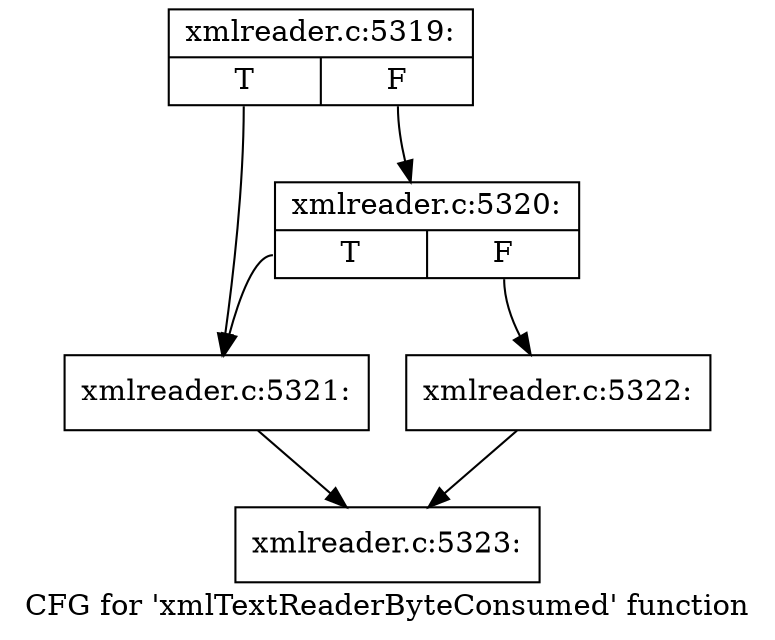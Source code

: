 digraph "CFG for 'xmlTextReaderByteConsumed' function" {
	label="CFG for 'xmlTextReaderByteConsumed' function";

	Node0x48ea4d0 [shape=record,label="{xmlreader.c:5319:|{<s0>T|<s1>F}}"];
	Node0x48ea4d0:s0 -> Node0x4794060;
	Node0x48ea4d0:s1 -> Node0x4793830;
	Node0x4793830 [shape=record,label="{xmlreader.c:5320:|{<s0>T|<s1>F}}"];
	Node0x4793830:s0 -> Node0x4794060;
	Node0x4793830:s1 -> Node0x48e9d90;
	Node0x4794060 [shape=record,label="{xmlreader.c:5321:}"];
	Node0x4794060 -> Node0x43455d0;
	Node0x48e9d90 [shape=record,label="{xmlreader.c:5322:}"];
	Node0x48e9d90 -> Node0x43455d0;
	Node0x43455d0 [shape=record,label="{xmlreader.c:5323:}"];
}

